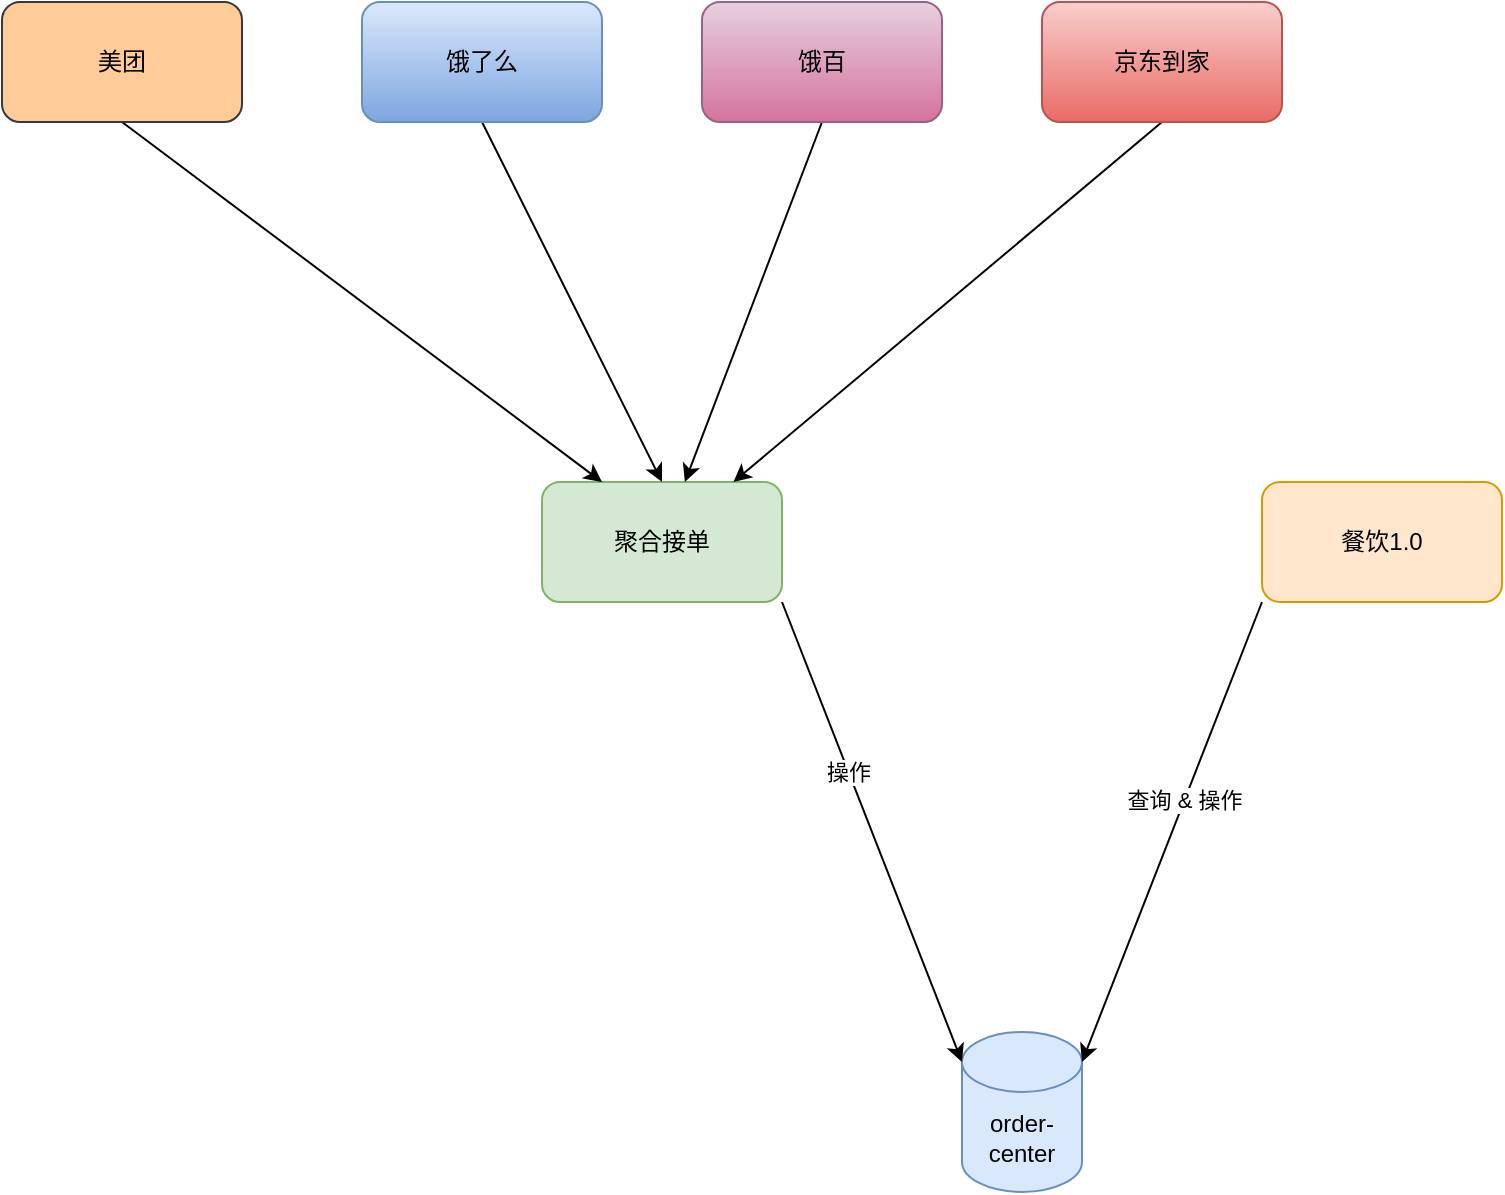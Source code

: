 <mxfile version="15.7.0" type="github" pages="2">
  <diagram id="CHwzUmkxaitqvtWPKl4Z" name="第 1 页">
    <mxGraphModel dx="946" dy="687" grid="1" gridSize="10" guides="1" tooltips="1" connect="1" arrows="1" fold="1" page="1" pageScale="1" pageWidth="827" pageHeight="1169" math="0" shadow="0">
      <root>
        <mxCell id="0" />
        <mxCell id="1" parent="0" />
        <mxCell id="O-b6yxpCKCsHz4nW2WA4-1" value="order-center" style="shape=cylinder3;whiteSpace=wrap;html=1;boundedLbl=1;backgroundOutline=1;size=15;fillColor=#dae8fc;strokeColor=#6c8ebf;" vertex="1" parent="1">
          <mxGeometry x="500" y="545" width="60" height="80" as="geometry" />
        </mxCell>
        <mxCell id="O-b6yxpCKCsHz4nW2WA4-4" style="rounded=0;orthogonalLoop=1;jettySize=auto;html=1;exitX=1;exitY=1;exitDx=0;exitDy=0;entryX=0;entryY=0;entryDx=0;entryDy=15;entryPerimeter=0;" edge="1" parent="1" source="O-b6yxpCKCsHz4nW2WA4-2" target="O-b6yxpCKCsHz4nW2WA4-1">
          <mxGeometry relative="1" as="geometry" />
        </mxCell>
        <mxCell id="O-b6yxpCKCsHz4nW2WA4-14" value="操作" style="edgeLabel;html=1;align=center;verticalAlign=middle;resizable=0;points=[];" vertex="1" connectable="0" parent="O-b6yxpCKCsHz4nW2WA4-4">
          <mxGeometry x="-0.269" relative="1" as="geometry">
            <mxPoint as="offset" />
          </mxGeometry>
        </mxCell>
        <mxCell id="O-b6yxpCKCsHz4nW2WA4-2" value="聚合接单" style="rounded=1;whiteSpace=wrap;html=1;fillColor=#d5e8d4;strokeColor=#82b366;" vertex="1" parent="1">
          <mxGeometry x="290" y="270" width="120" height="60" as="geometry" />
        </mxCell>
        <mxCell id="O-b6yxpCKCsHz4nW2WA4-5" style="edgeStyle=none;rounded=0;orthogonalLoop=1;jettySize=auto;html=1;exitX=0;exitY=1;exitDx=0;exitDy=0;entryX=1;entryY=0;entryDx=0;entryDy=15;entryPerimeter=0;" edge="1" parent="1" source="O-b6yxpCKCsHz4nW2WA4-3" target="O-b6yxpCKCsHz4nW2WA4-1">
          <mxGeometry relative="1" as="geometry" />
        </mxCell>
        <mxCell id="O-b6yxpCKCsHz4nW2WA4-15" value="查询 &amp;amp; 操作" style="edgeLabel;html=1;align=center;verticalAlign=middle;resizable=0;points=[];" vertex="1" connectable="0" parent="O-b6yxpCKCsHz4nW2WA4-5">
          <mxGeometry x="-0.138" relative="1" as="geometry">
            <mxPoint as="offset" />
          </mxGeometry>
        </mxCell>
        <mxCell id="O-b6yxpCKCsHz4nW2WA4-3" value="餐饮1.0" style="rounded=1;whiteSpace=wrap;html=1;fillColor=#ffe6cc;strokeColor=#d79b00;" vertex="1" parent="1">
          <mxGeometry x="650" y="270" width="120" height="60" as="geometry" />
        </mxCell>
        <mxCell id="O-b6yxpCKCsHz4nW2WA4-13" style="edgeStyle=none;rounded=0;orthogonalLoop=1;jettySize=auto;html=1;exitX=0.5;exitY=1;exitDx=0;exitDy=0;entryX=0.25;entryY=0;entryDx=0;entryDy=0;" edge="1" parent="1" source="O-b6yxpCKCsHz4nW2WA4-6" target="O-b6yxpCKCsHz4nW2WA4-2">
          <mxGeometry relative="1" as="geometry" />
        </mxCell>
        <mxCell id="O-b6yxpCKCsHz4nW2WA4-6" value="美团" style="rounded=1;whiteSpace=wrap;html=1;fillColor=#ffcc99;strokeColor=#36393d;" vertex="1" parent="1">
          <mxGeometry x="20" y="30" width="120" height="60" as="geometry" />
        </mxCell>
        <mxCell id="O-b6yxpCKCsHz4nW2WA4-12" style="edgeStyle=none;rounded=0;orthogonalLoop=1;jettySize=auto;html=1;exitX=0.5;exitY=1;exitDx=0;exitDy=0;entryX=0.5;entryY=0;entryDx=0;entryDy=0;" edge="1" parent="1" source="O-b6yxpCKCsHz4nW2WA4-7" target="O-b6yxpCKCsHz4nW2WA4-2">
          <mxGeometry relative="1" as="geometry" />
        </mxCell>
        <mxCell id="O-b6yxpCKCsHz4nW2WA4-7" value="饿了么" style="rounded=1;whiteSpace=wrap;html=1;fillColor=#dae8fc;strokeColor=#6c8ebf;gradientColor=#7ea6e0;" vertex="1" parent="1">
          <mxGeometry x="200" y="30" width="120" height="60" as="geometry" />
        </mxCell>
        <mxCell id="O-b6yxpCKCsHz4nW2WA4-11" style="edgeStyle=none;rounded=0;orthogonalLoop=1;jettySize=auto;html=1;exitX=0.5;exitY=1;exitDx=0;exitDy=0;" edge="1" parent="1" source="O-b6yxpCKCsHz4nW2WA4-8" target="O-b6yxpCKCsHz4nW2WA4-2">
          <mxGeometry relative="1" as="geometry" />
        </mxCell>
        <mxCell id="O-b6yxpCKCsHz4nW2WA4-8" value="饿百" style="rounded=1;whiteSpace=wrap;html=1;fillColor=#e6d0de;gradientColor=#d5739d;strokeColor=#996185;" vertex="1" parent="1">
          <mxGeometry x="370" y="30" width="120" height="60" as="geometry" />
        </mxCell>
        <mxCell id="O-b6yxpCKCsHz4nW2WA4-10" style="edgeStyle=none;rounded=0;orthogonalLoop=1;jettySize=auto;html=1;exitX=0.5;exitY=1;exitDx=0;exitDy=0;" edge="1" parent="1" source="O-b6yxpCKCsHz4nW2WA4-9" target="O-b6yxpCKCsHz4nW2WA4-2">
          <mxGeometry relative="1" as="geometry" />
        </mxCell>
        <mxCell id="O-b6yxpCKCsHz4nW2WA4-9" value="京东到家" style="rounded=1;whiteSpace=wrap;html=1;fillColor=#f8cecc;gradientColor=#ea6b66;strokeColor=#b85450;" vertex="1" parent="1">
          <mxGeometry x="540" y="30" width="120" height="60" as="geometry" />
        </mxCell>
      </root>
    </mxGraphModel>
  </diagram>
  <diagram id="K1Txv_NTk05DTRFHSf7i" name="第 2 页">
    <mxGraphModel dx="946" dy="687" grid="1" gridSize="10" guides="1" tooltips="1" connect="1" arrows="1" fold="1" page="1" pageScale="1" pageWidth="827" pageHeight="1169" math="0" shadow="0">
      <root>
        <mxCell id="tYX4LYO8nZVOiCuhqoAW-0" />
        <mxCell id="tYX4LYO8nZVOiCuhqoAW-1" parent="tYX4LYO8nZVOiCuhqoAW-0" />
        <mxCell id="OKglcHFDlmi0qUT0LrZT-15" value="接单数据流" style="swimlane;childLayout=stackLayout;horizontal=1;fillColor=none;horizontalStack=1;resizeParent=1;resizeParentMax=0;resizeLast=0;collapsible=0;strokeColor=none;stackBorder=10;stackSpacing=-12;resizable=1;align=center;points=[];fontColor=#000000;" vertex="1" parent="tYX4LYO8nZVOiCuhqoAW-1">
          <mxGeometry x="60" y="500" width="296" height="100" as="geometry" />
        </mxCell>
        <mxCell id="OKglcHFDlmi0qUT0LrZT-16" value="三方平台回调" style="shape=step;perimeter=stepPerimeter;fixedSize=1;points=[];fillColor=#f8cecc;gradientColor=#ea6b66;strokeColor=#b85450;" vertex="1" parent="OKglcHFDlmi0qUT0LrZT-15">
          <mxGeometry x="10" y="33" width="100" height="57" as="geometry" />
        </mxCell>
        <mxCell id="OKglcHFDlmi0qUT0LrZT-17" value="聚合接单" style="shape=step;perimeter=stepPerimeter;fixedSize=1;points=[];fillColor=#d5e8d4;gradientColor=#97d077;strokeColor=#82b366;" vertex="1" parent="OKglcHFDlmi0qUT0LrZT-15">
          <mxGeometry x="98" y="33" width="100" height="57" as="geometry" />
        </mxCell>
        <mxCell id="OKglcHFDlmi0qUT0LrZT-18" value="数据格式化" style="shape=step;perimeter=stepPerimeter;fixedSize=1;points=[];fillColor=#f5f5f5;gradientColor=#b3b3b3;strokeColor=#666666;" vertex="1" parent="OKglcHFDlmi0qUT0LrZT-15">
          <mxGeometry x="186" y="33" width="100" height="57" as="geometry" />
        </mxCell>
        <mxCell id="6gqjXQ_BsJTxTuVqId8v-0" value="" style="shape=curlyBracket;whiteSpace=wrap;html=1;rounded=1;" vertex="1" parent="tYX4LYO8nZVOiCuhqoAW-1">
          <mxGeometry x="356" y="440" width="40" height="240" as="geometry" />
        </mxCell>
        <mxCell id="6gqjXQ_BsJTxTuVqId8v-1" value="订单消息" style="shape=step;perimeter=stepPerimeter;fixedSize=1;points=[];fillColor=#d5e8d4;strokeColor=#82b366;" vertex="1" parent="tYX4LYO8nZVOiCuhqoAW-1">
          <mxGeometry x="400" y="430" width="100" height="57" as="geometry" />
        </mxCell>
        <mxCell id="6gqjXQ_BsJTxTuVqId8v-2" value="配送单消息" style="shape=step;perimeter=stepPerimeter;fixedSize=1;points=[];fillColor=#ffe6cc;strokeColor=#d79b00;" vertex="1" parent="tYX4LYO8nZVOiCuhqoAW-1">
          <mxGeometry x="400" y="521.5" width="100" height="57" as="geometry" />
        </mxCell>
        <mxCell id="6gqjXQ_BsJTxTuVqId8v-3" value="退款单消息" style="shape=step;perimeter=stepPerimeter;fixedSize=1;points=[];fillColor=#f8cecc;strokeColor=#b85450;" vertex="1" parent="tYX4LYO8nZVOiCuhqoAW-1">
          <mxGeometry x="400" y="623" width="100" height="57" as="geometry" />
        </mxCell>
      </root>
    </mxGraphModel>
  </diagram>
</mxfile>
